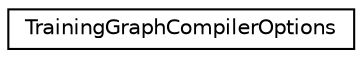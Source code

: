 digraph "Graphical Class Hierarchy"
{
  edge [fontname="Helvetica",fontsize="10",labelfontname="Helvetica",labelfontsize="10"];
  node [fontname="Helvetica",fontsize="10",shape=record];
  rankdir="LR";
  Node0 [label="TrainingGraphCompilerOptions",height=0.2,width=0.4,color="black", fillcolor="white", style="filled",URL="$structkaldi_1_1TrainingGraphCompilerOptions.html"];
}
